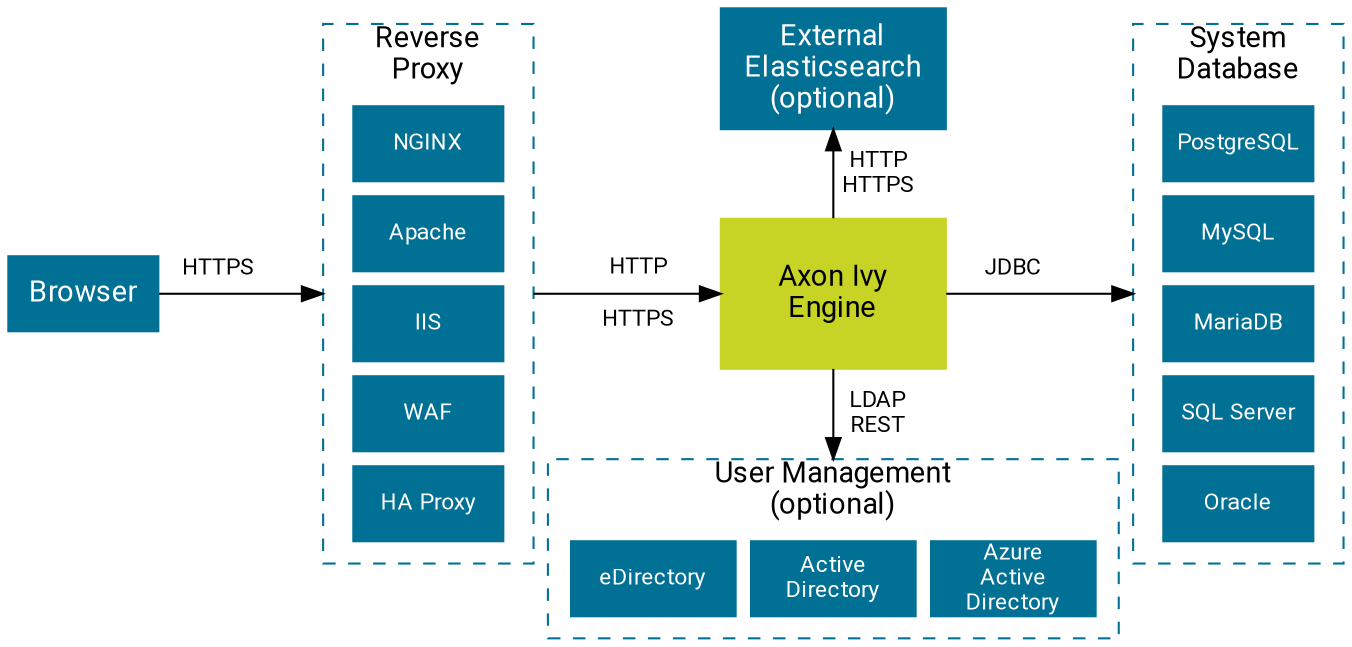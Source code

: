 digraph overview {
  layout=neato;
  node [shape=box, fontname="Roboto,Helvetica Neue,Arial,sans-serif", fontcolor="#FFFFFF", color="#007095", style=filled, fixedsize="true", margin=0]; 
  
  /* nodes */
  browser         [ label="Browser",                    pos="0.4,2.5!", width="1"];

  reverseProxy    [label="Reverse\nProxy",              pos="2.7,2.5!", height="3.6", width="1.4", style="dashed", fontcolor="black", labelloc="t"];
  frontendNginx   [label="NGINX",                       pos="2.7,3.5!", height="0.5", width="1.0", fontsize=11];
  frontendApache  [label="Apache",                      pos="2.7,2.9!", height="0.5", width="1.0", fontsize=11];
  frontendIIS     [label="IIS",                         pos="2.7,2.3!", height="0.5", width="1.0", fontsize=11];
  frontendWAF     [label="WAF",                         pos="2.7,1.7!", height="0.5", width="1.0", fontsize=11];
  frontendHA      [label="HA Proxy",                    pos="2.7,1.1!", height="0.5", width="1.0", fontsize=11];
 
  engine          [label="Axon Ivy\nEngine",            pos="5.4,2.5!", height="1.0", width="1.5", color="#C7D426", fontcolor="black"];
  
  userManagement  [label="User Management\n(optional)", pos="5.4,0.8!", height="1.2", width="3.8" style="dashed" fontcolor="black" labelloc="t"];
  eDirectory      [label="eDirectory",                  pos="4.2,0.6!", height="0.5", width="1.1", fontsize=11];
  activeDirectory [label="Active\nDirectory",           pos="5.4,0.6!", height="0.5", width="1.1", fontsize=11];
  azureAD         [label="Azure\nActive\nDirectory",    pos="6.6,0.6!", height="0.5", width="1.1", fontsize=11];

  systemdb        [label="System\nDatabase",            pos="8.1,2.5!", height="3.6", width="1.4", style="dashed" fontcolor="black" labelloc="t"]
  postgres        [label="PostgreSQL",                  pos="8.1,3.5!", height="0.5", width="1.0", fontsize=11]
  mysql           [label="MySQL",                       pos="8.1,2.9!", height="0.5", width="1.0", fontsize=11]
  mariadb         [label="MariaDB",                     pos="8.1,2.3!", height="0.5", width="1.0", fontsize=11]
  mssql           [label="SQL Server",                  pos="8.1,1.7!", height="0.5", width="1.0", fontsize=11]
  oracle          [label="Oracle",                      pos="8.1,1.1!", height="0.5", width="1.0", fontsize=11]

  elasticsearch [ label="External\nElasticsearch\n(optional)", pos="5.4,4.0!", height="0.8" width="1.5"]

  /* edges */
  browser -> reverseProxy;
  reverseProxy -> engine;
  engine -> userManagement;
  engine -> systemdb;
  engine -> elasticsearch;

   /* edge labels */  
  browser_reverseProxy [ label="HTTPS\n \n ",  pos = "1.3,2.5!", shape=none, fillcolor=none, fontcolor=black, fontsize=11];
  reverseProxy_engine [ label="HTTP\n\nHTTPS", pos = "4.1,2.5!", shape=none, fillcolor=none, fontcolor=black, fontsize=11];
  engine_userManagement [ label="LDAP\nREST",  pos = "5.7,1.7!", shape=none, fillcolor=none, fontcolor=black, fontsize=11];
  engine_systemdb [ label="JDBC\n \n ",        pos = "6.6,2.5!", shape=none, fillcolor=none, fontcolor=black, fontsize=11];
  engine_elasticsearch [label="HTTP\nHTTPS",   pos = "5.7,3.3!", shape=none, fillcolor=none, fontcolor=black, fontsize=11];
  
}